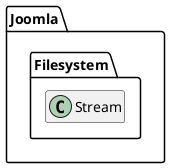 @startuml
set namespaceSeparator \\
hide members
hide << alias >> circle

class Joomla\\Filesystem\\Stream
@enduml
